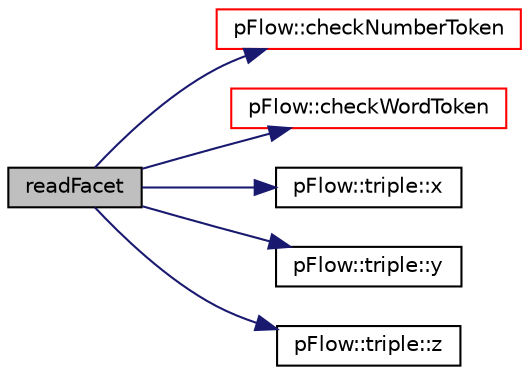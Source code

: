 digraph "readFacet"
{
 // LATEX_PDF_SIZE
  edge [fontname="Helvetica",fontsize="10",labelfontname="Helvetica",labelfontsize="10"];
  node [fontname="Helvetica",fontsize="10",shape=record];
  rankdir="LR";
  Node1 [label="readFacet",height=0.2,width=0.4,color="black", fillcolor="grey75", style="filled", fontcolor="black",tooltip=" "];
  Node1 -> Node2 [color="midnightblue",fontsize="10",style="solid",fontname="Helvetica"];
  Node2 [label="pFlow::checkNumberToken",height=0.2,width=0.4,color="red", fillcolor="white", style="filled",URL="$namespacepFlow.html#a7eb5ba27ff2b049a15f9d4ca1a216398",tooltip=" "];
  Node1 -> Node9 [color="midnightblue",fontsize="10",style="solid",fontname="Helvetica"];
  Node9 [label="pFlow::checkWordToken",height=0.2,width=0.4,color="red", fillcolor="white", style="filled",URL="$namespacepFlow.html#a742913ced514ca5a1fa1cfb6fb79e550",tooltip=" "];
  Node1 -> Node12 [color="midnightblue",fontsize="10",style="solid",fontname="Helvetica"];
  Node12 [label="pFlow::triple::x",height=0.2,width=0.4,color="black", fillcolor="white", style="filled",URL="$classpFlow_1_1triple.html#a2f365146ce767d3de7ae125abd193b33",tooltip="access component"];
  Node1 -> Node13 [color="midnightblue",fontsize="10",style="solid",fontname="Helvetica"];
  Node13 [label="pFlow::triple::y",height=0.2,width=0.4,color="black", fillcolor="white", style="filled",URL="$classpFlow_1_1triple.html#a28d901cc27d3756a830e4de5a484b967",tooltip="access component"];
  Node1 -> Node14 [color="midnightblue",fontsize="10",style="solid",fontname="Helvetica"];
  Node14 [label="pFlow::triple::z",height=0.2,width=0.4,color="black", fillcolor="white", style="filled",URL="$classpFlow_1_1triple.html#a5c836d3919741edf1ba805c98dbd21b7",tooltip="access component"];
}
